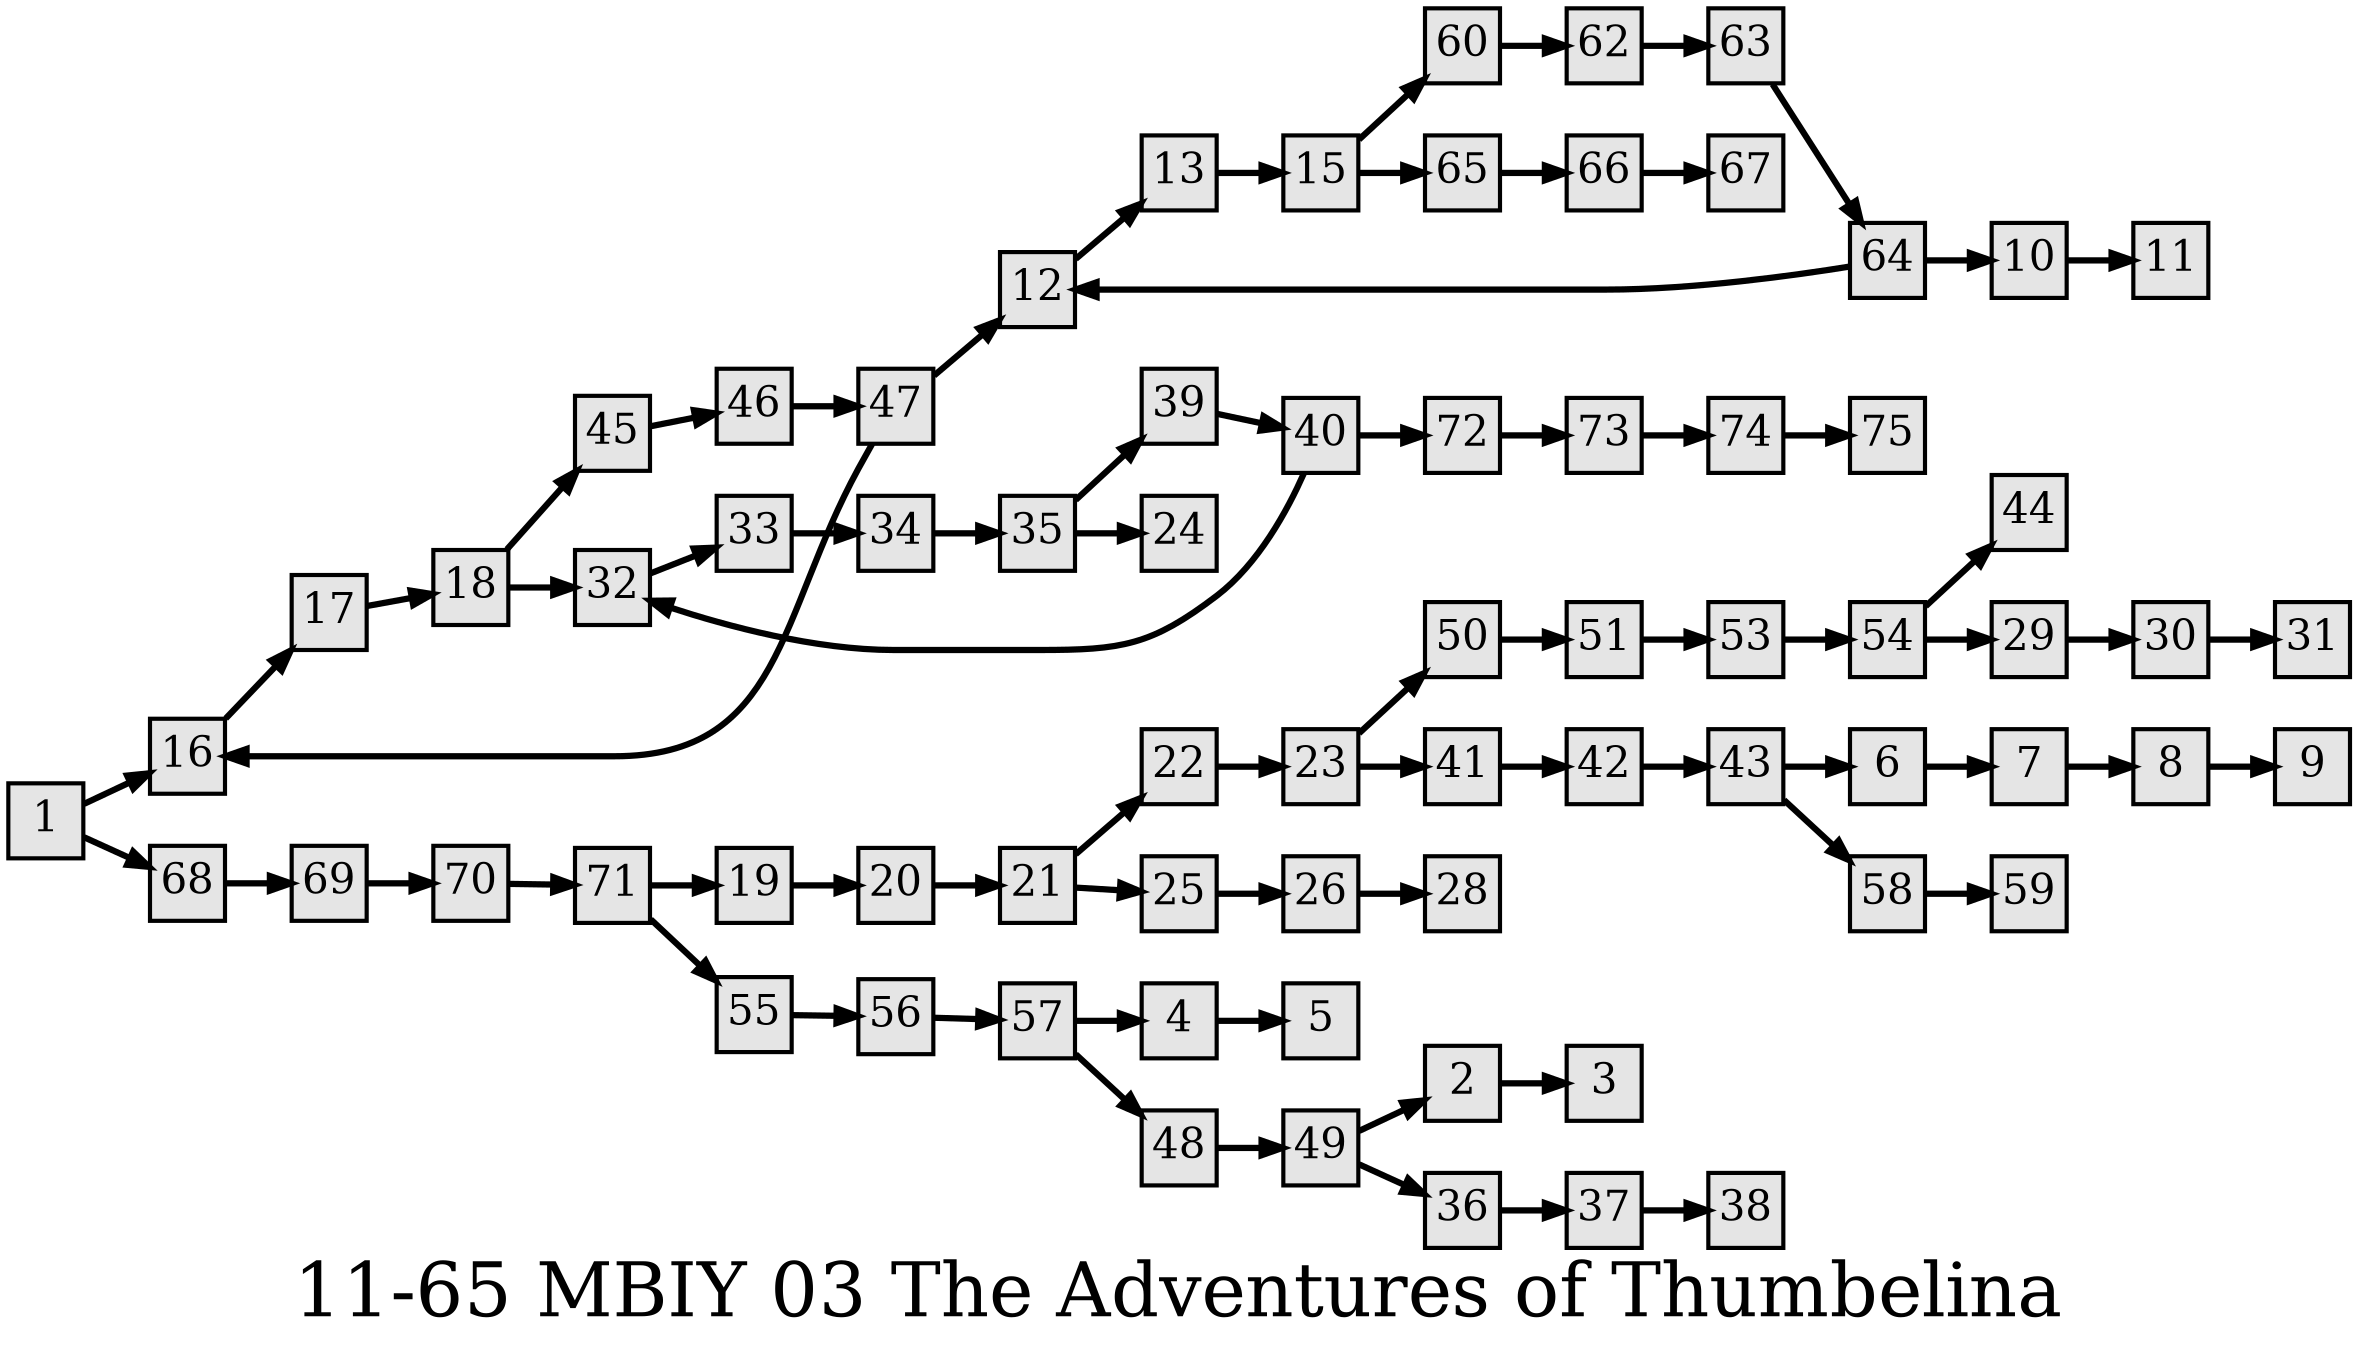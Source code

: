digraph g{
  graph [ label="11-65 MBIY 03 The Adventures of Thumbelina" rankdir=LR, ordering=out, fontsize=36, nodesep="0.35", ranksep="0.45"];
  node  [shape=rect, penwidth=2, fontsize=20, style=filled, fillcolor=grey90, margin="0,0", labelfloat=true, regular=true, fixedsize=true];
  edge  [labelfloat=true, penwidth=3, fontsize=12];
  // ---;
  // group  : Katz;
  // id     :;
  // gbid   :;
  // series :;
  // title  :;
  // author :;
  // credit:;
  // - name : Kylie McGregor;
  // role : encoder;
  // date : 2017-09-13;
  // - name : Jeremy Douglass;
  // role : editor;
  // date : 2017-10-19;
  // render:;
  // - name   : small;
  // styles : gvStyles-small.txt;
  // engine : dot;
  // comment: >;
  
  // ---;
  
  // From | To | Label;
  
  1 -> 16;
  1 -> 68;
  2 -> 3;
  4 -> 5;
  6 -> 7;
  7 -> 8;
  8 -> 9;
  10 -> 11;
  12 -> 13;
  13 -> 15;
  15 -> 60;
  15 -> 65;
  16 -> 17;
  17 -> 18;
  18 -> 45;
  18 -> 32;
  19 -> 20;
  20 -> 21;
  21 -> 22;
  22 -> 23;
  23 -> 50;
  23 -> 41;
  21 -> 25;
  25 -> 26;
  26 -> 28;
  29 -> 30;
  30 -> 31;
  32 -> 33;
  33 -> 34;
  34 -> 35;
  35 -> 39;
  35 -> 24;
  36 -> 37;
  37 -> 38;
  39 -> 40;
  40 -> 72;
  40 -> 32;
  41 -> 42;
  42 -> 43;
  43 -> 6;
  43 -> 58;
  45 -> 46;
  46 -> 47;
  47 -> 12;
  47 -> 16;
  48 -> 49;
  49 -> 2;
  49 -> 36;
  50 -> 51;
  51 -> 53;
  53 -> 54;
  54 -> 44;
  54 -> 29;
  55 -> 56;
  56 -> 57;
  57 -> 4;
  57 -> 48;
  58 -> 59;
  60 -> 62;
  62 -> 63;
  63 -> 64;
  64 -> 10;
  64 -> 12;
  65 -> 66;
  66 -> 67;
  68 -> 69;
  69 -> 70;
  70 -> 71;
  71 -> 19;
  71 -> 55;
  72 -> 73;
  73 -> 74;
  74 -> 75;
}

